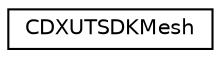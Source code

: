 digraph G
{
  edge [fontname="Helvetica",fontsize="10",labelfontname="Helvetica",labelfontsize="10"];
  node [fontname="Helvetica",fontsize="10",shape=record];
  rankdir="LR";
  Node1 [label="CDXUTSDKMesh",height=0.2,width=0.4,color="black", fillcolor="white", style="filled",URL="$class_c_d_x_u_t_s_d_k_mesh.html"];
}
